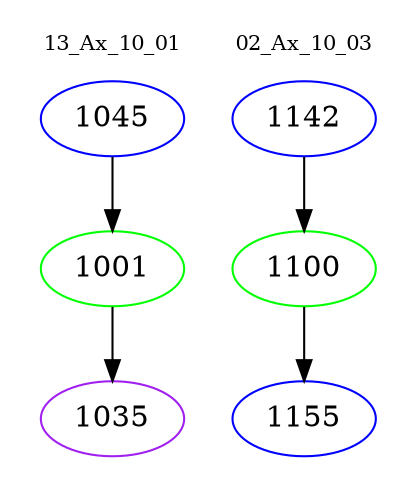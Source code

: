 digraph{
subgraph cluster_0 {
color = white
label = "13_Ax_10_01";
fontsize=10;
T0_1045 [label="1045", color="blue"]
T0_1045 -> T0_1001 [color="black"]
T0_1001 [label="1001", color="green"]
T0_1001 -> T0_1035 [color="black"]
T0_1035 [label="1035", color="purple"]
}
subgraph cluster_1 {
color = white
label = "02_Ax_10_03";
fontsize=10;
T1_1142 [label="1142", color="blue"]
T1_1142 -> T1_1100 [color="black"]
T1_1100 [label="1100", color="green"]
T1_1100 -> T1_1155 [color="black"]
T1_1155 [label="1155", color="blue"]
}
}
